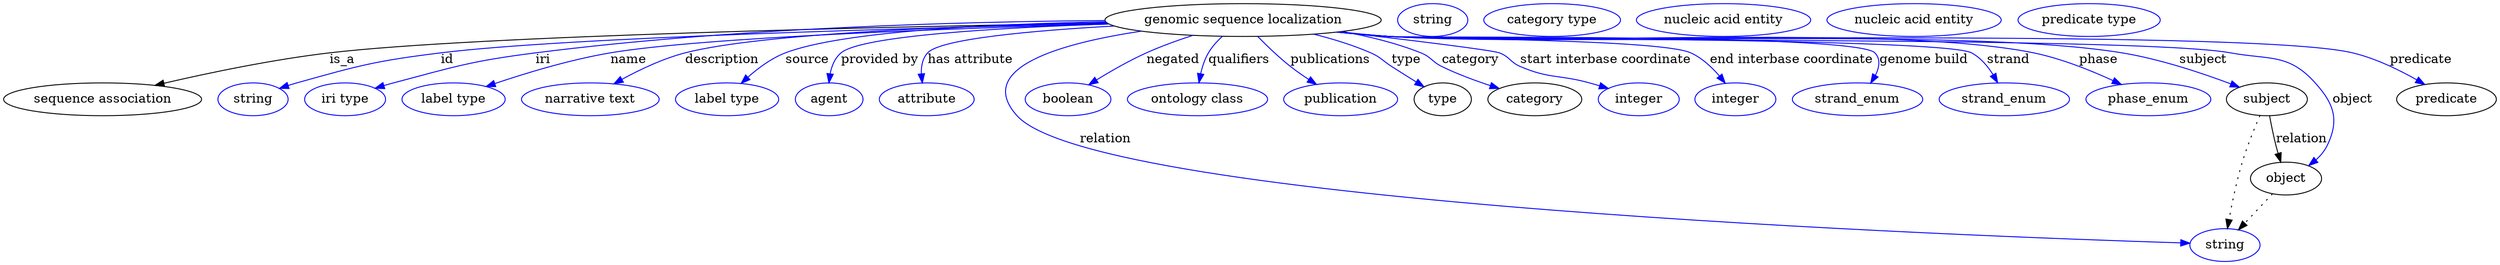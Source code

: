 digraph {
	graph [bb="0,0,2733.1,283"];
	node [label="\N"];
	"genomic sequence localization"	[height=0.5,
		label="genomic sequence localization",
		pos="1358.5,265",
		width=4.2066];
	"sequence association"	[height=0.5,
		pos="108.54,178",
		width=3.015];
	"genomic sequence localization" -> "sequence association"	[label=is_a,
		lp="371.54,221.5",
		pos="e,165.97,193.31 1209.5,261.77 971.97,257.72 517.84,247.77 357.54,229 295.47,221.73 225.8,207.19 175.98,195.65"];
	id	[color=blue,
		height=0.5,
		label=string,
		pos="273.54,178",
		width=1.0652];
	"genomic sequence localization" -> id	[color=blue,
		label=id,
		lp="486.54,221.5",
		pos="e,302.53,189.97 1210.4,261.08 997.74,256.38 616.43,245.9 479.54,229 408.34,220.21 390.62,215.35 321.54,196 318.43,195.13 315.24,\
194.16 312.04,193.14",
		style=solid];
	iri	[color=blue,
		height=0.5,
		label="iri type",
		pos="374.54,178",
		width=1.2277];
	"genomic sequence localization" -> iri	[color=blue,
		label=iri,
		lp="591.54,221.5",
		pos="e,407.47,190.13 1207.2,264.45 1050.5,263.22 798.98,256.46 583.54,229 513.24,220.04 496.04,214.18 427.54,196 424.17,195.11 420.7,\
194.12 417.21,193.1",
		style=solid];
	name	[color=blue,
		height=0.5,
		label="label type",
		pos="493.54,178",
		width=1.5707];
	"genomic sequence localization" -> name	[color=blue,
		label=name,
		lp="685.54,221.5",
		pos="e,529.21,192.02 1211.4,260.58 1039.8,255.88 766.67,246.01 665.54,229 621.72,221.63 573.23,206.91 538.94,195.34",
		style=solid];
	description	[color=blue,
		height=0.5,
		label="narrative text",
		pos="643.54,178",
		width=2.0943];
	"genomic sequence localization" -> description	[color=blue,
		label=description,
		lp="788.04,221.5",
		pos="e,669.38,194.95 1208.8,262.08 1056.5,258.93 831.45,250.67 747.54,229 723.26,222.73 697.86,210.64 678.24,199.92",
		style=solid];
	source	[color=blue,
		height=0.5,
		label="label type",
		pos="793.54,178",
		width=1.5707];
	"genomic sequence localization" -> source	[color=blue,
		label=source,
		lp="881.54,221.5",
		pos="e,808.94,195.4 1207.7,263.11 1083.9,260.61 919.3,252.71 857.54,229 842.39,223.19 827.93,212.5 816.6,202.49",
		style=solid];
	"provided by"	[color=blue,
		height=0.5,
		label=agent,
		pos="905.54,178",
		width=1.0291];
	"genomic sequence localization" -> "provided by"	[color=blue,
		label="provided by",
		lp="961.04,221.5",
		pos="e,905.24,196.01 1211.3,260.65 1092.3,256.57 940.89,247.74 918.54,229 911.8,223.35 908.31,214.68 906.58,206.14",
		style=solid];
	"has attribute"	[color=blue,
		height=0.5,
		label=attribute,
		pos="1012.5,178",
		width=1.4443];
	"genomic sequence localization" -> "has attribute"	[color=blue,
		label="has attribute",
		lp="1060.5,221.5",
		pos="e,1007.7,195.94 1217.6,258.42 1128.6,253.41 1027.7,244.41 1013.5,229 1007.9,222.9 1006.3,214.38 1006.6,206.1",
		style=solid];
	relation	[color=blue,
		height=0.5,
		label=string,
		pos="2435.5,18",
		width=1.0652];
	"genomic sequence localization" -> relation	[color=blue,
		label=relation,
		lp="1208.5,134.5",
		pos="e,2397.4,20.09 1247.2,252.68 1161.1,239.66 1064,212.85 1111.5,160 1198.6,63.129 2158.9,27.53 2387.1,20.408",
		style=solid];
	negated	[color=blue,
		height=0.5,
		label=boolean,
		pos="1167.5,178",
		width=1.2999];
	"genomic sequence localization" -> negated	[color=blue,
		label=negated,
		lp="1281.5,221.5",
		pos="e,1189.9,193.95 1303.2,248.19 1286.6,242.8 1268.6,236.28 1252.5,229 1234,220.61 1214.4,209.26 1198.7,199.48",
		style=solid];
	qualifiers	[color=blue,
		height=0.5,
		label="ontology class",
		pos="1308.5,178",
		width=2.1304];
	"genomic sequence localization" -> qualifiers	[color=blue,
		label=qualifiers,
		lp="1354,221.5",
		pos="e,1310.1,196.14 1335.7,247 1330,241.78 1324.4,235.65 1320.5,229 1316.5,222.12 1313.8,213.95 1312,206.23",
		style=solid];
	publications	[color=blue,
		height=0.5,
		label=publication,
		pos="1465.5,178",
		width=1.7332];
	"genomic sequence localization" -> publications	[color=blue,
		label=publications,
		lp="1454.5,221.5",
		pos="e,1439.1,194.36 1374.6,246.9 1384.5,236.8 1397.7,224.06 1410.5,214 1416.8,209.08 1423.8,204.22 1430.6,199.77",
		style=solid];
	type	[height=0.5,
		pos="1577.5,178",
		width=0.86659];
	"genomic sequence localization" -> type	[color=blue,
		label=type,
		lp="1537.5,221.5",
		pos="e,1557,191.71 1436,249.5 1456.8,244.32 1478.9,237.57 1498.5,229 1509.7,224.12 1511.3,220.57 1521.5,214 1530.2,208.46 1539.7,202.5 \
1548.4,197.09",
		style=solid];
	category	[height=0.5,
		pos="1678.5,178",
		width=1.4263];
	"genomic sequence localization" -> category	[color=blue,
		label=category,
		lp="1608,221.5",
		pos="e,1639.4,189.94 1467.2,252.4 1495.9,247.22 1526.4,239.75 1553.5,229 1564.9,224.5 1565.6,219.35 1576.5,214 1593.3,205.83 1612.4,198.72 \
1629.5,193.09",
		style=solid];
	"start interbase coordinate"	[color=blue,
		height=0.5,
		label=integer,
		pos="1792.5,178",
		width=1.2277];
	"genomic sequence localization" -> "start interbase coordinate"	[color=blue,
		label="start interbase coordinate",
		lp="1756,221.5",
		pos="e,1759.2,189.9 1469,252.64 1540.6,244.86 1623.4,234.93 1639.5,229 1651,224.8 1651.3,218.81 1662.5,214 1694.4,200.32 1705.1,205.22 \
1738.5,196 1742.1,195.02 1745.8,193.95 1749.5,192.85",
		style=solid];
	"end interbase coordinate"	[color=blue,
		height=0.5,
		label=integer,
		pos="1898.5,178",
		width=1.2277];
	"genomic sequence localization" -> "end interbase coordinate"	[color=blue,
		label="end interbase coordinate",
		lp="1960,221.5",
		pos="e,1887.4,195.68 1464.1,252.08 1482.6,250.21 1501.6,248.43 1519.5,247 1556.1,244.07 1816.1,244.14 1849.5,229 1861.8,223.44 1872.7,\
213.31 1881,203.61",
		style=solid];
	"genome build"	[color=blue,
		height=0.5,
		label=strand_enum,
		pos="2032.5,178",
		width=1.9859];
	"genomic sequence localization" -> "genome build"	[color=blue,
		label="genome build",
		lp="2105,221.5",
		pos="e,2046.9,195.67 1462.8,251.89 1481.7,250.02 1501.2,248.28 1519.5,247 1549,244.95 2031,250.26 2051.5,229 2058.1,222.26 2056.5,213.06 \
2052.2,204.39",
		style=solid];
	strand	[color=blue,
		height=0.5,
		label=strand_enum,
		pos="2193.5,178",
		width=1.9859];
	"genomic sequence localization" -> strand	[color=blue,
		label=strand,
		lp="2198,221.5",
		pos="e,2186.2,196.17 1462.4,251.85 1481.4,249.97 1501,248.24 1519.5,247 1554.9,244.64 2126.2,245.61 2157.5,229 2167.6,223.68 2175.5,214.19 \
2181.3,204.89",
		style=solid];
	phase	[color=blue,
		height=0.5,
		label=phase_enum,
		pos="2351.5,178",
		width=1.8957];
	"genomic sequence localization" -> phase	[color=blue,
		label=phase,
		lp="2297,221.5",
		pos="e,2321.9,194.22 1462.4,251.81 1481.4,249.93 1501,248.21 1519.5,247 1676.1,236.75 2071.8,260.43 2225.5,229 2255.9,222.8 2288.3,209.77 \
2312.7,198.57",
		style=solid];
	subject	[height=0.5,
		pos="2481.5,178",
		width=1.2277];
	"genomic sequence localization" -> subject	[color=blue,
		label=subject,
		lp="2411.5,221.5",
		pos="e,2451.4,191.33 1461.9,251.8 1481.1,249.91 1500.9,248.19 1519.5,247 1697.7,235.62 2146.4,257.81 2322.5,229 2364.3,222.16 2410.3,\
206.8 2442,194.9",
		style=solid];
	object	[height=0.5,
		pos="2502.5,91",
		width=1.0832];
	"genomic sequence localization" -> object	[color=blue,
		label=object,
		lp="2575.5,178",
		pos="e,2527.5,105.25 1461.9,251.76 1481.1,249.87 1500.9,248.16 1519.5,247 1621.8,240.61 2340.7,247.37 2441.5,229 2484.7,221.14 2505.2,\
228.59 2534.5,196 2555.4,172.81 2561.3,155.03 2547.5,127 2544.7,121.17 2540.3,116.02 2535.5,111.6",
		style=solid];
	predicate	[height=0.5,
		pos="2678.5,178",
		width=1.5165];
	"genomic sequence localization" -> predicate	[color=blue,
		label=predicate,
		lp="2650.5,221.5",
		pos="e,2654.7,194.3 1461.5,251.76 1480.8,249.86 1500.7,248.15 1519.5,247 1636.7,239.83 2461.4,256.27 2575.5,229 2600.4,223.06 2626.3,\
210.47 2645.9,199.4",
		style=solid];
	association_type	[color=blue,
		height=0.5,
		label=string,
		pos="1566.5,265",
		width=1.0652];
	association_category	[color=blue,
		height=0.5,
		label="category type",
		pos="1697.5,265",
		width=2.0762];
	subject -> relation	[pos="e,2438.3,36.136 2474,160.24 2468,146.64 2459.9,126.88 2454.5,109 2448.3,88.265 2443.3,64.241 2440,46.231",
		style=dotted];
	subject -> object	[label=relation,
		lp="2519.5,134.5",
		pos="e,2496.8,108.98 2484.5,159.77 2486.3,150.09 2488.8,137.8 2491.5,127 2492.2,124.32 2493,121.53 2493.8,118.76"];
	"genomic sequence localization_subject"	[color=blue,
		height=0.5,
		label="nucleic acid entity",
		pos="1885.5,265",
		width=2.6539];
	object -> relation	[pos="e,2450.4,34.713 2487.7,74.243 2478.7,64.775 2467.2,52.56 2457.3,42.024",
		style=dotted];
	"genomic sequence localization_object"	[color=blue,
		height=0.5,
		label="nucleic acid entity",
		pos="2094.5,265",
		width=2.6539];
	"genomic sequence localization_predicate"	[color=blue,
		height=0.5,
		label="predicate type",
		pos="2286.5,265",
		width=2.1665];
}
